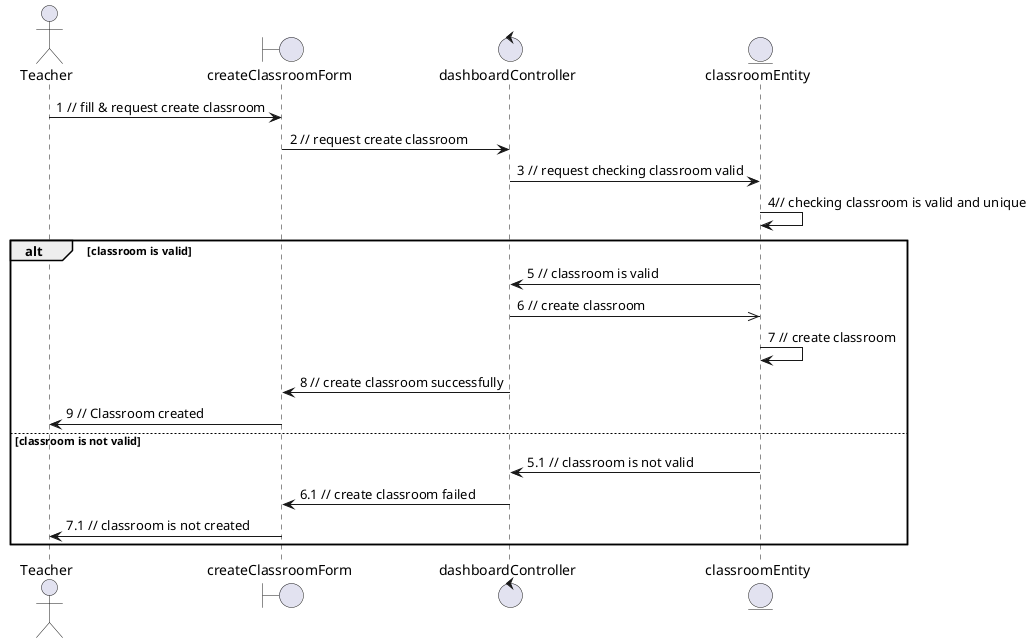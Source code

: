 @startuml createClass

actor Teacher
boundary createClassroomForm
control dashboardController
entity classroomEntity

Teacher -> createClassroomForm: 1 // fill & request create classroom
createClassroomForm -> dashboardController: 2 // request create classroom
dashboardController -> classroomEntity: 3 // request checking classroom valid
classroomEntity -> classroomEntity: 4// checking classroom is valid and unique
alt classroom is valid
    classroomEntity -> dashboardController: 5 // classroom is valid
    dashboardController ->> classroomEntity: 6 // create classroom
    classroomEntity -> classroomEntity: 7 // create classroom
    dashboardController -> createClassroomForm: 8 // create classroom successfully
    createClassroomForm -> Teacher: 9 // Classroom created
else classroom is not valid
    classroomEntity -> dashboardController: 5.1 // classroom is not valid
    dashboardController -> createClassroomForm: 6.1 // create classroom failed
    createClassroomForm -> Teacher: 7.1 // classroom is not created
end

@enduml